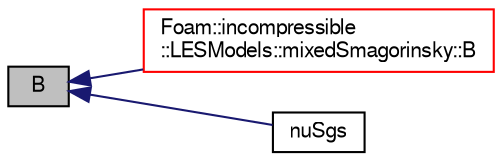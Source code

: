 digraph "B"
{
  bgcolor="transparent";
  edge [fontname="FreeSans",fontsize="10",labelfontname="FreeSans",labelfontsize="10"];
  node [fontname="FreeSans",fontsize="10",shape=record];
  rankdir="LR";
  Node447 [label="B",height=0.2,width=0.4,color="black", fillcolor="grey75", style="filled", fontcolor="black"];
  Node447 -> Node448 [dir="back",color="midnightblue",fontsize="10",style="solid",fontname="FreeSans"];
  Node448 [label="Foam::incompressible\l::LESModels::mixedSmagorinsky::B",height=0.2,width=0.4,color="red",URL="$a30882.html#acf00bc568420cebcbea1c1227f8cdd58",tooltip="Return the sub-grid stress tensor. "];
  Node447 -> Node450 [dir="back",color="midnightblue",fontsize="10",style="solid",fontname="FreeSans"];
  Node450 [label="nuSgs",height=0.2,width=0.4,color="black",URL="$a30846.html#abde47ef2bb39f49cb72a765c4fd8cc3c",tooltip="Return the SGS viscosity. "];
}
